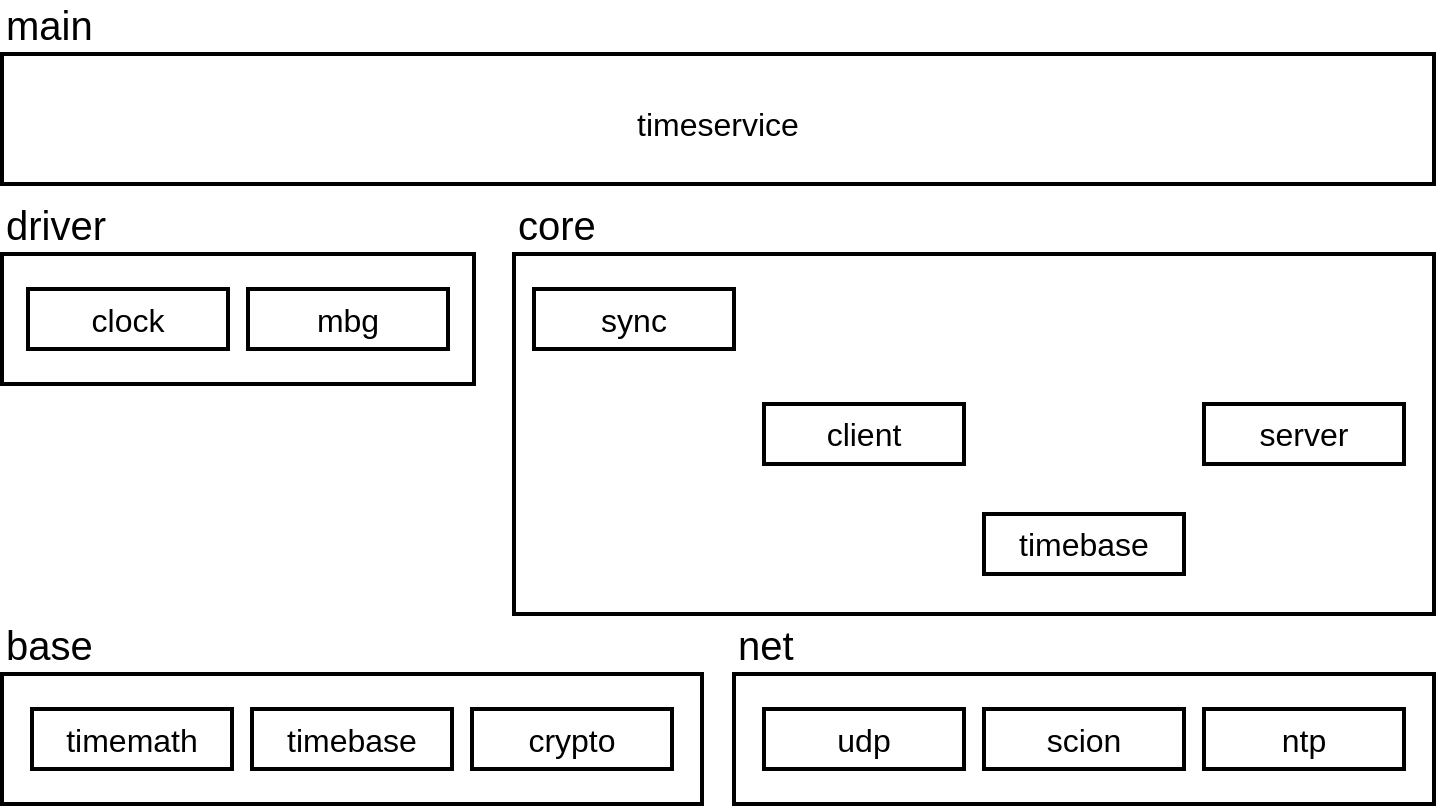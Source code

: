 <mxfile version="21.0.1"><diagram name="Page-1" id="HTUwYHt3VzpCZc9oLMJZ"><mxGraphModel dx="794" dy="522" grid="1" gridSize="10" guides="1" tooltips="1" connect="1" arrows="1" fold="1" page="1" pageScale="1" pageWidth="827" pageHeight="1169" math="0" shadow="0"><root><mxCell id="0"/><mxCell id="1" parent="0"/><mxCell id="_VvQWjx-WPApXE7I4COp-24" value="main" style="rounded=0;whiteSpace=wrap;html=1;labelBackgroundColor=none;labelPosition=center;verticalLabelPosition=top;align=left;verticalAlign=bottom;fontSize=20;strokeWidth=2;fillColor=none;" vertex="1" parent="1"><mxGeometry x="64" y="40" width="716" height="65" as="geometry"/></mxCell><mxCell id="_VvQWjx-WPApXE7I4COp-27" value="core" style="rounded=0;whiteSpace=wrap;html=1;labelBackgroundColor=none;labelPosition=center;verticalLabelPosition=top;align=left;verticalAlign=bottom;fontSize=20;strokeWidth=2;fillColor=none;" vertex="1" parent="1"><mxGeometry x="320" y="140" width="460" height="180" as="geometry"/></mxCell><mxCell id="_VvQWjx-WPApXE7I4COp-28" value="sync" style="text;html=1;fillColor=none;align=center;verticalAlign=middle;whiteSpace=wrap;rounded=0;strokeWidth=2;fontSize=16;labelBackgroundColor=none;strokeColor=default;" vertex="1" parent="1"><mxGeometry x="330" y="157.5" width="100" height="30" as="geometry"/></mxCell><mxCell id="_VvQWjx-WPApXE7I4COp-33" value="" style="group" vertex="1" connectable="0" parent="1"><mxGeometry x="64" y="350" width="350" height="65" as="geometry"/></mxCell><mxCell id="_VvQWjx-WPApXE7I4COp-10" value="base" style="rounded=0;whiteSpace=wrap;html=1;labelBackgroundColor=none;labelPosition=center;verticalLabelPosition=top;align=left;verticalAlign=bottom;fontSize=20;strokeWidth=2;fillColor=none;" vertex="1" parent="_VvQWjx-WPApXE7I4COp-33"><mxGeometry width="350" height="65" as="geometry"/></mxCell><mxCell id="_VvQWjx-WPApXE7I4COp-2" value="timemath" style="text;html=1;fillColor=none;align=center;verticalAlign=middle;whiteSpace=wrap;rounded=0;strokeWidth=2;fontSize=16;labelBackgroundColor=none;strokeColor=default;" vertex="1" parent="_VvQWjx-WPApXE7I4COp-33"><mxGeometry x="15" y="17.5" width="100" height="30" as="geometry"/></mxCell><mxCell id="_VvQWjx-WPApXE7I4COp-3" value="timebase" style="text;html=1;fillColor=none;align=center;verticalAlign=middle;whiteSpace=wrap;rounded=0;strokeWidth=2;fontSize=16;labelBackgroundColor=none;strokeColor=default;" vertex="1" parent="_VvQWjx-WPApXE7I4COp-33"><mxGeometry x="125" y="17.5" width="100" height="30" as="geometry"/></mxCell><mxCell id="_VvQWjx-WPApXE7I4COp-4" value="crypto" style="text;html=1;fillColor=none;align=center;verticalAlign=middle;whiteSpace=wrap;rounded=0;strokeWidth=2;fontSize=16;labelBackgroundColor=none;strokeColor=default;" vertex="1" parent="_VvQWjx-WPApXE7I4COp-33"><mxGeometry x="235" y="17.5" width="100" height="30" as="geometry"/></mxCell><mxCell id="_VvQWjx-WPApXE7I4COp-44" value="client" style="text;html=1;fillColor=none;align=center;verticalAlign=middle;whiteSpace=wrap;rounded=0;strokeWidth=2;fontSize=16;labelBackgroundColor=none;strokeColor=default;" vertex="1" parent="1"><mxGeometry x="445" y="215" width="100" height="30" as="geometry"/></mxCell><mxCell id="_VvQWjx-WPApXE7I4COp-45" value="timebase" style="text;html=1;fillColor=none;align=center;verticalAlign=middle;whiteSpace=wrap;rounded=0;strokeWidth=2;fontSize=16;labelBackgroundColor=none;strokeColor=default;" vertex="1" parent="1"><mxGeometry x="555" y="270" width="100" height="30" as="geometry"/></mxCell><mxCell id="_VvQWjx-WPApXE7I4COp-46" value="server" style="text;html=1;fillColor=none;align=center;verticalAlign=middle;whiteSpace=wrap;rounded=0;strokeWidth=2;fontSize=16;labelBackgroundColor=none;strokeColor=default;" vertex="1" parent="1"><mxGeometry x="665" y="215" width="100" height="30" as="geometry"/></mxCell><mxCell id="_VvQWjx-WPApXE7I4COp-16" value="net" style="rounded=0;whiteSpace=wrap;html=1;labelBackgroundColor=none;labelPosition=center;verticalLabelPosition=top;align=left;verticalAlign=bottom;fontSize=20;strokeWidth=2;fillColor=none;" vertex="1" parent="1"><mxGeometry x="430" y="350" width="350" height="65" as="geometry"/></mxCell><mxCell id="_VvQWjx-WPApXE7I4COp-13" value="udp" style="text;html=1;fillColor=none;align=center;verticalAlign=middle;whiteSpace=wrap;rounded=0;strokeWidth=2;fontSize=16;labelBackgroundColor=none;strokeColor=default;" vertex="1" parent="1"><mxGeometry x="445" y="367.5" width="100" height="30" as="geometry"/></mxCell><mxCell id="_VvQWjx-WPApXE7I4COp-14" value="scion" style="text;html=1;fillColor=none;align=center;verticalAlign=middle;whiteSpace=wrap;rounded=0;strokeWidth=2;fontSize=16;labelBackgroundColor=none;strokeColor=default;" vertex="1" parent="1"><mxGeometry x="555" y="367.5" width="100" height="30" as="geometry"/></mxCell><mxCell id="_VvQWjx-WPApXE7I4COp-15" value="ntp" style="text;html=1;fillColor=none;align=center;verticalAlign=middle;whiteSpace=wrap;rounded=0;strokeWidth=2;fontSize=16;labelBackgroundColor=none;strokeColor=default;" vertex="1" parent="1"><mxGeometry x="665" y="367.5" width="100" height="30" as="geometry"/></mxCell><mxCell id="_VvQWjx-WPApXE7I4COp-47" value="timeservice" style="text;html=1;strokeColor=none;fillColor=none;align=center;verticalAlign=middle;whiteSpace=wrap;rounded=0;fontSize=16;" vertex="1" parent="1"><mxGeometry x="392" y="60" width="60" height="30" as="geometry"/></mxCell><mxCell id="_VvQWjx-WPApXE7I4COp-19" value="driver" style="rounded=0;whiteSpace=wrap;html=1;labelBackgroundColor=none;labelPosition=center;verticalLabelPosition=top;align=left;verticalAlign=bottom;fontSize=20;strokeWidth=2;fillColor=none;" vertex="1" parent="1"><mxGeometry x="64" y="140" width="236" height="65" as="geometry"/></mxCell><mxCell id="_VvQWjx-WPApXE7I4COp-20" value="clock" style="text;html=1;fillColor=none;align=center;verticalAlign=middle;whiteSpace=wrap;rounded=0;strokeWidth=2;fontSize=16;labelBackgroundColor=none;strokeColor=default;" vertex="1" parent="1"><mxGeometry x="77" y="157.5" width="100" height="30" as="geometry"/></mxCell><mxCell id="_VvQWjx-WPApXE7I4COp-21" value="mbg" style="text;html=1;fillColor=none;align=center;verticalAlign=middle;whiteSpace=wrap;rounded=0;strokeWidth=2;fontSize=16;labelBackgroundColor=none;strokeColor=default;" vertex="1" parent="1"><mxGeometry x="187" y="157.5" width="100" height="30" as="geometry"/></mxCell></root></mxGraphModel></diagram></mxfile>